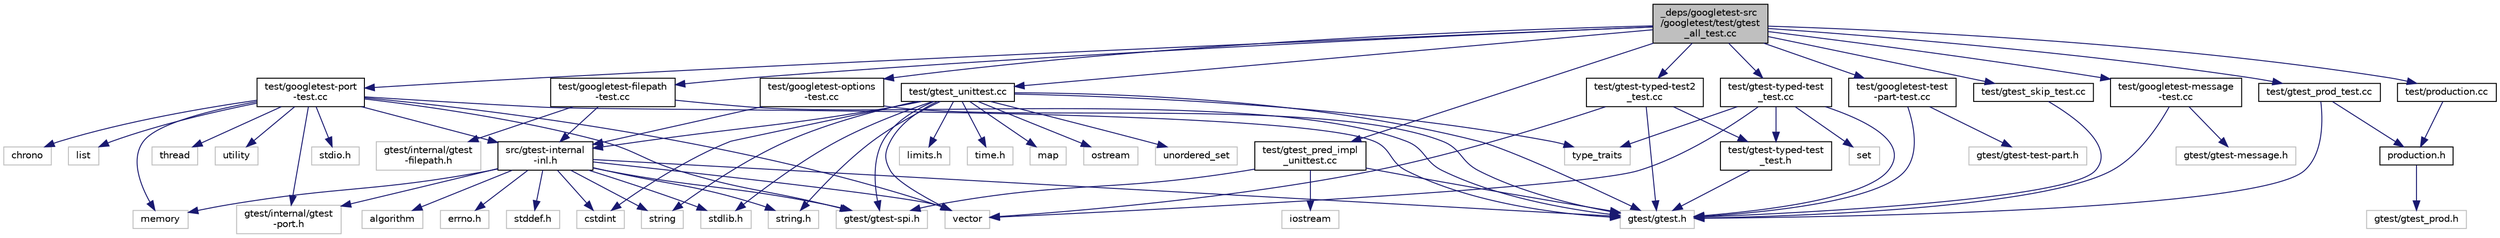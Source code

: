 digraph "_deps/googletest-src/googletest/test/gtest_all_test.cc"
{
 // LATEX_PDF_SIZE
  edge [fontname="Helvetica",fontsize="10",labelfontname="Helvetica",labelfontsize="10"];
  node [fontname="Helvetica",fontsize="10",shape=record];
  Node1 [label="_deps/googletest-src\l/googletest/test/gtest\l_all_test.cc",height=0.2,width=0.4,color="black", fillcolor="grey75", style="filled", fontcolor="black",tooltip=" "];
  Node1 -> Node2 [color="midnightblue",fontsize="10",style="solid",fontname="Helvetica"];
  Node2 [label="test/googletest-filepath\l-test.cc",height=0.2,width=0.4,color="black", fillcolor="white", style="filled",URL="$googletest-filepath-test_8cc.html",tooltip=" "];
  Node2 -> Node3 [color="midnightblue",fontsize="10",style="solid",fontname="Helvetica"];
  Node3 [label="gtest/gtest.h",height=0.2,width=0.4,color="grey75", fillcolor="white", style="filled",tooltip=" "];
  Node2 -> Node4 [color="midnightblue",fontsize="10",style="solid",fontname="Helvetica"];
  Node4 [label="gtest/internal/gtest\l-filepath.h",height=0.2,width=0.4,color="grey75", fillcolor="white", style="filled",tooltip=" "];
  Node2 -> Node5 [color="midnightblue",fontsize="10",style="solid",fontname="Helvetica"];
  Node5 [label="src/gtest-internal\l-inl.h",height=0.2,width=0.4,color="black", fillcolor="white", style="filled",URL="$gtest-internal-inl_8h.html",tooltip=" "];
  Node5 -> Node6 [color="midnightblue",fontsize="10",style="solid",fontname="Helvetica"];
  Node6 [label="errno.h",height=0.2,width=0.4,color="grey75", fillcolor="white", style="filled",tooltip=" "];
  Node5 -> Node7 [color="midnightblue",fontsize="10",style="solid",fontname="Helvetica"];
  Node7 [label="stddef.h",height=0.2,width=0.4,color="grey75", fillcolor="white", style="filled",tooltip=" "];
  Node5 -> Node8 [color="midnightblue",fontsize="10",style="solid",fontname="Helvetica"];
  Node8 [label="stdlib.h",height=0.2,width=0.4,color="grey75", fillcolor="white", style="filled",tooltip=" "];
  Node5 -> Node9 [color="midnightblue",fontsize="10",style="solid",fontname="Helvetica"];
  Node9 [label="string.h",height=0.2,width=0.4,color="grey75", fillcolor="white", style="filled",tooltip=" "];
  Node5 -> Node10 [color="midnightblue",fontsize="10",style="solid",fontname="Helvetica"];
  Node10 [label="algorithm",height=0.2,width=0.4,color="grey75", fillcolor="white", style="filled",tooltip=" "];
  Node5 -> Node11 [color="midnightblue",fontsize="10",style="solid",fontname="Helvetica"];
  Node11 [label="cstdint",height=0.2,width=0.4,color="grey75", fillcolor="white", style="filled",tooltip=" "];
  Node5 -> Node12 [color="midnightblue",fontsize="10",style="solid",fontname="Helvetica"];
  Node12 [label="memory",height=0.2,width=0.4,color="grey75", fillcolor="white", style="filled",tooltip=" "];
  Node5 -> Node13 [color="midnightblue",fontsize="10",style="solid",fontname="Helvetica"];
  Node13 [label="string",height=0.2,width=0.4,color="grey75", fillcolor="white", style="filled",tooltip=" "];
  Node5 -> Node14 [color="midnightblue",fontsize="10",style="solid",fontname="Helvetica"];
  Node14 [label="vector",height=0.2,width=0.4,color="grey75", fillcolor="white", style="filled",tooltip=" "];
  Node5 -> Node15 [color="midnightblue",fontsize="10",style="solid",fontname="Helvetica"];
  Node15 [label="gtest/internal/gtest\l-port.h",height=0.2,width=0.4,color="grey75", fillcolor="white", style="filled",tooltip=" "];
  Node5 -> Node16 [color="midnightblue",fontsize="10",style="solid",fontname="Helvetica"];
  Node16 [label="gtest/gtest-spi.h",height=0.2,width=0.4,color="grey75", fillcolor="white", style="filled",tooltip=" "];
  Node5 -> Node3 [color="midnightblue",fontsize="10",style="solid",fontname="Helvetica"];
  Node1 -> Node17 [color="midnightblue",fontsize="10",style="solid",fontname="Helvetica"];
  Node17 [label="test/googletest-message\l-test.cc",height=0.2,width=0.4,color="black", fillcolor="white", style="filled",URL="$googletest-message-test_8cc.html",tooltip=" "];
  Node17 -> Node18 [color="midnightblue",fontsize="10",style="solid",fontname="Helvetica"];
  Node18 [label="gtest/gtest-message.h",height=0.2,width=0.4,color="grey75", fillcolor="white", style="filled",tooltip=" "];
  Node17 -> Node3 [color="midnightblue",fontsize="10",style="solid",fontname="Helvetica"];
  Node1 -> Node19 [color="midnightblue",fontsize="10",style="solid",fontname="Helvetica"];
  Node19 [label="test/googletest-options\l-test.cc",height=0.2,width=0.4,color="black", fillcolor="white", style="filled",URL="$googletest-options-test_8cc.html",tooltip=" "];
  Node19 -> Node3 [color="midnightblue",fontsize="10",style="solid",fontname="Helvetica"];
  Node19 -> Node5 [color="midnightblue",fontsize="10",style="solid",fontname="Helvetica"];
  Node1 -> Node20 [color="midnightblue",fontsize="10",style="solid",fontname="Helvetica"];
  Node20 [label="test/googletest-port\l-test.cc",height=0.2,width=0.4,color="black", fillcolor="white", style="filled",URL="$googletest-port-test_8cc.html",tooltip=" "];
  Node20 -> Node21 [color="midnightblue",fontsize="10",style="solid",fontname="Helvetica"];
  Node21 [label="stdio.h",height=0.2,width=0.4,color="grey75", fillcolor="white", style="filled",tooltip=" "];
  Node20 -> Node15 [color="midnightblue",fontsize="10",style="solid",fontname="Helvetica"];
  Node20 -> Node22 [color="midnightblue",fontsize="10",style="solid",fontname="Helvetica"];
  Node22 [label="chrono",height=0.2,width=0.4,color="grey75", fillcolor="white", style="filled",tooltip=" "];
  Node20 -> Node23 [color="midnightblue",fontsize="10",style="solid",fontname="Helvetica"];
  Node23 [label="list",height=0.2,width=0.4,color="grey75", fillcolor="white", style="filled",tooltip=" "];
  Node20 -> Node12 [color="midnightblue",fontsize="10",style="solid",fontname="Helvetica"];
  Node20 -> Node24 [color="midnightblue",fontsize="10",style="solid",fontname="Helvetica"];
  Node24 [label="thread",height=0.2,width=0.4,color="grey75", fillcolor="white", style="filled",tooltip=" "];
  Node20 -> Node25 [color="midnightblue",fontsize="10",style="solid",fontname="Helvetica"];
  Node25 [label="utility",height=0.2,width=0.4,color="grey75", fillcolor="white", style="filled",tooltip=" "];
  Node20 -> Node14 [color="midnightblue",fontsize="10",style="solid",fontname="Helvetica"];
  Node20 -> Node16 [color="midnightblue",fontsize="10",style="solid",fontname="Helvetica"];
  Node20 -> Node3 [color="midnightblue",fontsize="10",style="solid",fontname="Helvetica"];
  Node20 -> Node5 [color="midnightblue",fontsize="10",style="solid",fontname="Helvetica"];
  Node1 -> Node26 [color="midnightblue",fontsize="10",style="solid",fontname="Helvetica"];
  Node26 [label="test/googletest-test\l-part-test.cc",height=0.2,width=0.4,color="black", fillcolor="white", style="filled",URL="$googletest-test-part-test_8cc.html",tooltip=" "];
  Node26 -> Node27 [color="midnightblue",fontsize="10",style="solid",fontname="Helvetica"];
  Node27 [label="gtest/gtest-test-part.h",height=0.2,width=0.4,color="grey75", fillcolor="white", style="filled",tooltip=" "];
  Node26 -> Node3 [color="midnightblue",fontsize="10",style="solid",fontname="Helvetica"];
  Node1 -> Node28 [color="midnightblue",fontsize="10",style="solid",fontname="Helvetica"];
  Node28 [label="test/gtest-typed-test2\l_test.cc",height=0.2,width=0.4,color="black", fillcolor="white", style="filled",URL="$gtest-typed-test2__test_8cc.html",tooltip=" "];
  Node28 -> Node14 [color="midnightblue",fontsize="10",style="solid",fontname="Helvetica"];
  Node28 -> Node3 [color="midnightblue",fontsize="10",style="solid",fontname="Helvetica"];
  Node28 -> Node29 [color="midnightblue",fontsize="10",style="solid",fontname="Helvetica"];
  Node29 [label="test/gtest-typed-test\l_test.h",height=0.2,width=0.4,color="black", fillcolor="white", style="filled",URL="$gtest-typed-test__test_8h.html",tooltip=" "];
  Node29 -> Node3 [color="midnightblue",fontsize="10",style="solid",fontname="Helvetica"];
  Node1 -> Node30 [color="midnightblue",fontsize="10",style="solid",fontname="Helvetica"];
  Node30 [label="test/gtest-typed-test\l_test.cc",height=0.2,width=0.4,color="black", fillcolor="white", style="filled",URL="$gtest-typed-test__test_8cc.html",tooltip=" "];
  Node30 -> Node29 [color="midnightblue",fontsize="10",style="solid",fontname="Helvetica"];
  Node30 -> Node31 [color="midnightblue",fontsize="10",style="solid",fontname="Helvetica"];
  Node31 [label="set",height=0.2,width=0.4,color="grey75", fillcolor="white", style="filled",tooltip=" "];
  Node30 -> Node32 [color="midnightblue",fontsize="10",style="solid",fontname="Helvetica"];
  Node32 [label="type_traits",height=0.2,width=0.4,color="grey75", fillcolor="white", style="filled",tooltip=" "];
  Node30 -> Node14 [color="midnightblue",fontsize="10",style="solid",fontname="Helvetica"];
  Node30 -> Node3 [color="midnightblue",fontsize="10",style="solid",fontname="Helvetica"];
  Node1 -> Node33 [color="midnightblue",fontsize="10",style="solid",fontname="Helvetica"];
  Node33 [label="test/gtest_pred_impl\l_unittest.cc",height=0.2,width=0.4,color="black", fillcolor="white", style="filled",URL="$gtest__pred__impl__unittest_8cc.html",tooltip=" "];
  Node33 -> Node34 [color="midnightblue",fontsize="10",style="solid",fontname="Helvetica"];
  Node34 [label="iostream",height=0.2,width=0.4,color="grey75", fillcolor="white", style="filled",tooltip=" "];
  Node33 -> Node16 [color="midnightblue",fontsize="10",style="solid",fontname="Helvetica"];
  Node33 -> Node3 [color="midnightblue",fontsize="10",style="solid",fontname="Helvetica"];
  Node1 -> Node35 [color="midnightblue",fontsize="10",style="solid",fontname="Helvetica"];
  Node35 [label="test/gtest_prod_test.cc",height=0.2,width=0.4,color="black", fillcolor="white", style="filled",URL="$gtest__prod__test_8cc.html",tooltip=" "];
  Node35 -> Node36 [color="midnightblue",fontsize="10",style="solid",fontname="Helvetica"];
  Node36 [label="production.h",height=0.2,width=0.4,color="black", fillcolor="white", style="filled",URL="$production_8h.html",tooltip=" "];
  Node36 -> Node37 [color="midnightblue",fontsize="10",style="solid",fontname="Helvetica"];
  Node37 [label="gtest/gtest_prod.h",height=0.2,width=0.4,color="grey75", fillcolor="white", style="filled",tooltip=" "];
  Node35 -> Node3 [color="midnightblue",fontsize="10",style="solid",fontname="Helvetica"];
  Node1 -> Node38 [color="midnightblue",fontsize="10",style="solid",fontname="Helvetica"];
  Node38 [label="test/gtest_skip_test.cc",height=0.2,width=0.4,color="black", fillcolor="white", style="filled",URL="$gtest__skip__test_8cc.html",tooltip=" "];
  Node38 -> Node3 [color="midnightblue",fontsize="10",style="solid",fontname="Helvetica"];
  Node1 -> Node39 [color="midnightblue",fontsize="10",style="solid",fontname="Helvetica"];
  Node39 [label="test/gtest_unittest.cc",height=0.2,width=0.4,color="black", fillcolor="white", style="filled",URL="$gtest__unittest_8cc.html",tooltip=" "];
  Node39 -> Node3 [color="midnightblue",fontsize="10",style="solid",fontname="Helvetica"];
  Node39 -> Node40 [color="midnightblue",fontsize="10",style="solid",fontname="Helvetica"];
  Node40 [label="limits.h",height=0.2,width=0.4,color="grey75", fillcolor="white", style="filled",tooltip=" "];
  Node39 -> Node8 [color="midnightblue",fontsize="10",style="solid",fontname="Helvetica"];
  Node39 -> Node9 [color="midnightblue",fontsize="10",style="solid",fontname="Helvetica"];
  Node39 -> Node41 [color="midnightblue",fontsize="10",style="solid",fontname="Helvetica"];
  Node41 [label="time.h",height=0.2,width=0.4,color="grey75", fillcolor="white", style="filled",tooltip=" "];
  Node39 -> Node11 [color="midnightblue",fontsize="10",style="solid",fontname="Helvetica"];
  Node39 -> Node42 [color="midnightblue",fontsize="10",style="solid",fontname="Helvetica"];
  Node42 [label="map",height=0.2,width=0.4,color="grey75", fillcolor="white", style="filled",tooltip=" "];
  Node39 -> Node43 [color="midnightblue",fontsize="10",style="solid",fontname="Helvetica"];
  Node43 [label="ostream",height=0.2,width=0.4,color="grey75", fillcolor="white", style="filled",tooltip=" "];
  Node39 -> Node13 [color="midnightblue",fontsize="10",style="solid",fontname="Helvetica"];
  Node39 -> Node32 [color="midnightblue",fontsize="10",style="solid",fontname="Helvetica"];
  Node39 -> Node44 [color="midnightblue",fontsize="10",style="solid",fontname="Helvetica"];
  Node44 [label="unordered_set",height=0.2,width=0.4,color="grey75", fillcolor="white", style="filled",tooltip=" "];
  Node39 -> Node14 [color="midnightblue",fontsize="10",style="solid",fontname="Helvetica"];
  Node39 -> Node16 [color="midnightblue",fontsize="10",style="solid",fontname="Helvetica"];
  Node39 -> Node5 [color="midnightblue",fontsize="10",style="solid",fontname="Helvetica"];
  Node1 -> Node45 [color="midnightblue",fontsize="10",style="solid",fontname="Helvetica"];
  Node45 [label="test/production.cc",height=0.2,width=0.4,color="black", fillcolor="white", style="filled",URL="$production_8cc.html",tooltip=" "];
  Node45 -> Node36 [color="midnightblue",fontsize="10",style="solid",fontname="Helvetica"];
}
